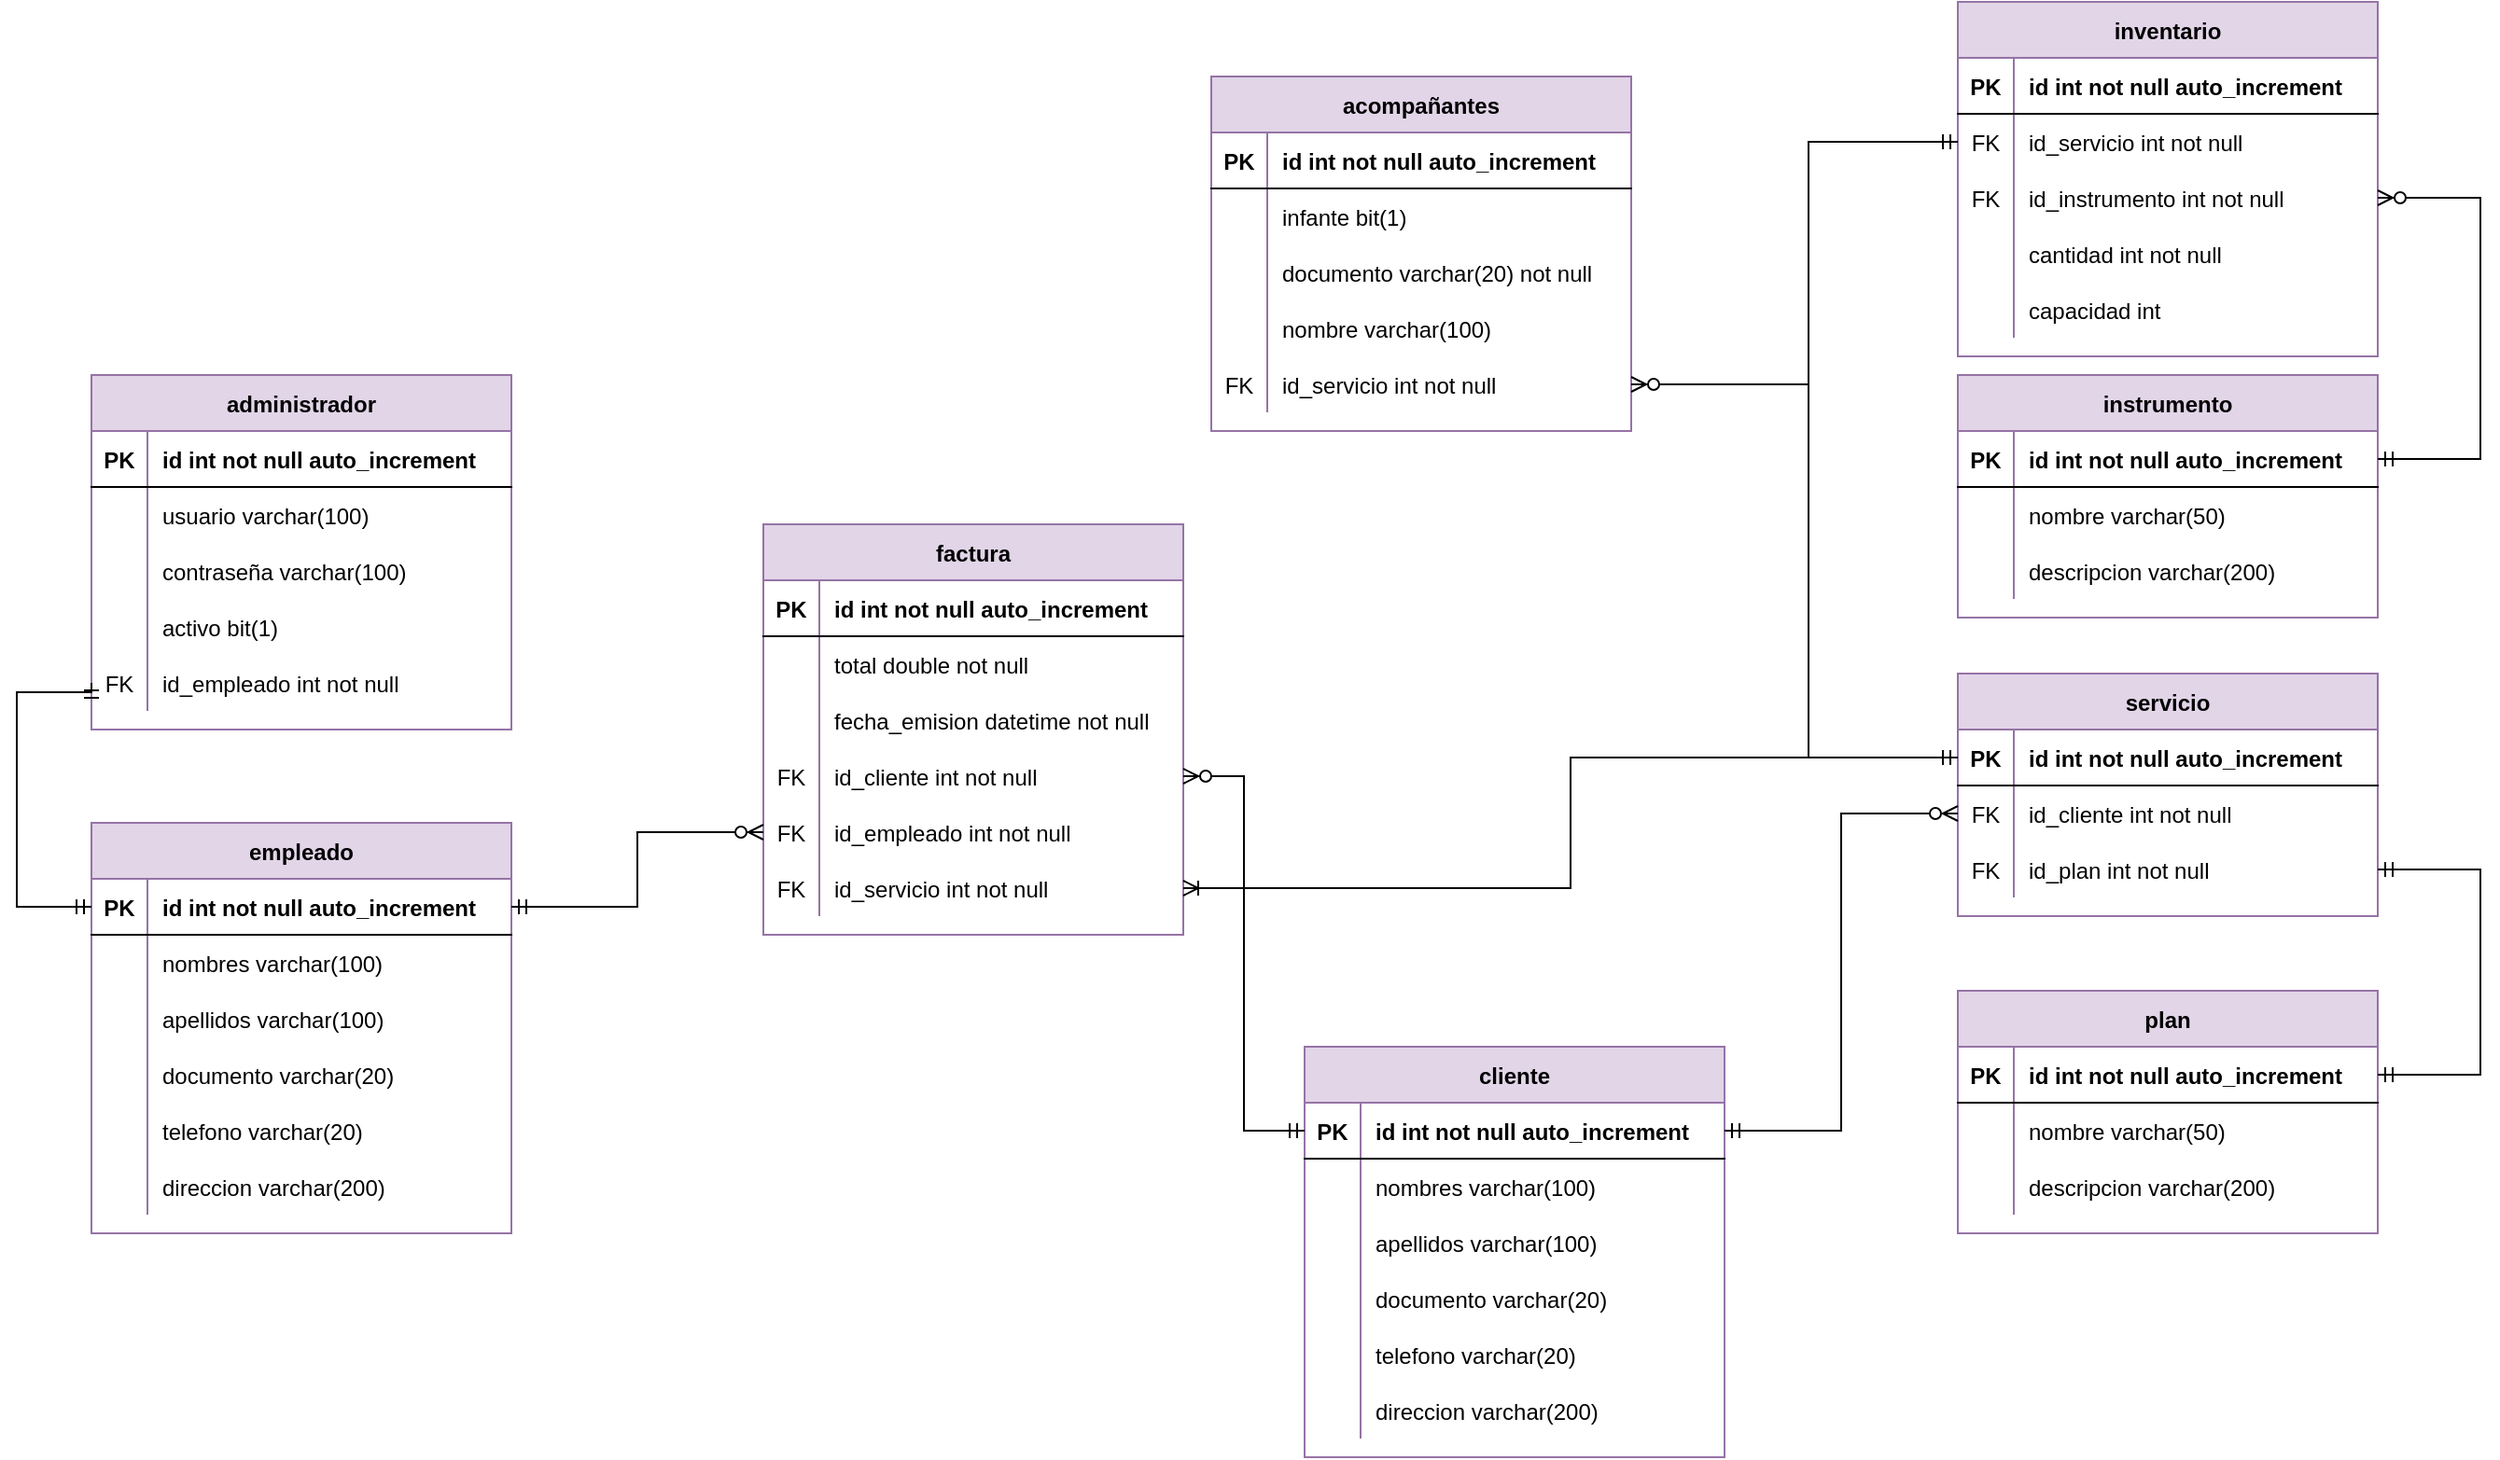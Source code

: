 <mxfile version="20.4.0" type="device"><diagram id="C5RBs43oDa-KdzZeNtuy" name="model_main"><mxGraphModel dx="1643" dy="1606" grid="1" gridSize="10" guides="1" tooltips="1" connect="1" arrows="1" fold="1" page="1" pageScale="1" pageWidth="827" pageHeight="1169" math="0" shadow="0"><root><mxCell id="WIyWlLk6GJQsqaUBKTNV-0"/><mxCell id="WIyWlLk6GJQsqaUBKTNV-1" parent="WIyWlLk6GJQsqaUBKTNV-0"/><mxCell id="DAxV5cpkcjBoeL8q5FFW-56" value="cliente" style="shape=table;startSize=30;container=1;collapsible=1;childLayout=tableLayout;fixedRows=1;rowLines=0;fontStyle=1;align=center;resizeLast=1;rounded=0;fillColor=#e1d5e7;strokeColor=#9673a6;" parent="WIyWlLk6GJQsqaUBKTNV-1" vertex="1"><mxGeometry x="50" y="-414" width="225" height="220" as="geometry"/></mxCell><mxCell id="DAxV5cpkcjBoeL8q5FFW-57" value="" style="shape=tableRow;horizontal=0;startSize=0;swimlaneHead=0;swimlaneBody=0;fillColor=none;collapsible=0;dropTarget=0;points=[[0,0.5],[1,0.5]];portConstraint=eastwest;top=0;left=0;right=0;bottom=1;rounded=0;" parent="DAxV5cpkcjBoeL8q5FFW-56" vertex="1"><mxGeometry y="30" width="225" height="30" as="geometry"/></mxCell><mxCell id="DAxV5cpkcjBoeL8q5FFW-58" value="PK" style="shape=partialRectangle;connectable=0;fillColor=none;top=0;left=0;bottom=0;right=0;fontStyle=1;overflow=hidden;rounded=0;" parent="DAxV5cpkcjBoeL8q5FFW-57" vertex="1"><mxGeometry width="30" height="30" as="geometry"><mxRectangle width="30" height="30" as="alternateBounds"/></mxGeometry></mxCell><mxCell id="DAxV5cpkcjBoeL8q5FFW-59" value="id int not null auto_increment" style="shape=partialRectangle;connectable=0;fillColor=none;top=0;left=0;bottom=0;right=0;align=left;spacingLeft=6;fontStyle=1;overflow=hidden;rounded=0;" parent="DAxV5cpkcjBoeL8q5FFW-57" vertex="1"><mxGeometry x="30" width="195" height="30" as="geometry"><mxRectangle width="195" height="30" as="alternateBounds"/></mxGeometry></mxCell><mxCell id="DAxV5cpkcjBoeL8q5FFW-60" value="" style="shape=tableRow;horizontal=0;startSize=0;swimlaneHead=0;swimlaneBody=0;fillColor=none;collapsible=0;dropTarget=0;points=[[0,0.5],[1,0.5]];portConstraint=eastwest;top=0;left=0;right=0;bottom=0;rounded=0;" parent="DAxV5cpkcjBoeL8q5FFW-56" vertex="1"><mxGeometry y="60" width="225" height="30" as="geometry"/></mxCell><mxCell id="DAxV5cpkcjBoeL8q5FFW-61" value="" style="shape=partialRectangle;connectable=0;fillColor=none;top=0;left=0;bottom=0;right=0;editable=1;overflow=hidden;rounded=0;" parent="DAxV5cpkcjBoeL8q5FFW-60" vertex="1"><mxGeometry width="30" height="30" as="geometry"><mxRectangle width="30" height="30" as="alternateBounds"/></mxGeometry></mxCell><mxCell id="DAxV5cpkcjBoeL8q5FFW-62" value="nombres varchar(100)" style="shape=partialRectangle;connectable=0;fillColor=none;top=0;left=0;bottom=0;right=0;align=left;spacingLeft=6;overflow=hidden;rounded=0;" parent="DAxV5cpkcjBoeL8q5FFW-60" vertex="1"><mxGeometry x="30" width="195" height="30" as="geometry"><mxRectangle width="195" height="30" as="alternateBounds"/></mxGeometry></mxCell><mxCell id="DAxV5cpkcjBoeL8q5FFW-63" value="" style="shape=tableRow;horizontal=0;startSize=0;swimlaneHead=0;swimlaneBody=0;fillColor=none;collapsible=0;dropTarget=0;points=[[0,0.5],[1,0.5]];portConstraint=eastwest;top=0;left=0;right=0;bottom=0;rounded=0;" parent="DAxV5cpkcjBoeL8q5FFW-56" vertex="1"><mxGeometry y="90" width="225" height="30" as="geometry"/></mxCell><mxCell id="DAxV5cpkcjBoeL8q5FFW-64" value="" style="shape=partialRectangle;connectable=0;fillColor=none;top=0;left=0;bottom=0;right=0;editable=1;overflow=hidden;rounded=0;" parent="DAxV5cpkcjBoeL8q5FFW-63" vertex="1"><mxGeometry width="30" height="30" as="geometry"><mxRectangle width="30" height="30" as="alternateBounds"/></mxGeometry></mxCell><mxCell id="DAxV5cpkcjBoeL8q5FFW-65" value="apellidos varchar(100)" style="shape=partialRectangle;connectable=0;fillColor=none;top=0;left=0;bottom=0;right=0;align=left;spacingLeft=6;overflow=hidden;rounded=0;" parent="DAxV5cpkcjBoeL8q5FFW-63" vertex="1"><mxGeometry x="30" width="195" height="30" as="geometry"><mxRectangle width="195" height="30" as="alternateBounds"/></mxGeometry></mxCell><mxCell id="DAxV5cpkcjBoeL8q5FFW-66" value="" style="shape=tableRow;horizontal=0;startSize=0;swimlaneHead=0;swimlaneBody=0;fillColor=none;collapsible=0;dropTarget=0;points=[[0,0.5],[1,0.5]];portConstraint=eastwest;top=0;left=0;right=0;bottom=0;rounded=0;" parent="DAxV5cpkcjBoeL8q5FFW-56" vertex="1"><mxGeometry y="120" width="225" height="30" as="geometry"/></mxCell><mxCell id="DAxV5cpkcjBoeL8q5FFW-67" value="" style="shape=partialRectangle;connectable=0;fillColor=none;top=0;left=0;bottom=0;right=0;editable=1;overflow=hidden;rounded=0;" parent="DAxV5cpkcjBoeL8q5FFW-66" vertex="1"><mxGeometry width="30" height="30" as="geometry"><mxRectangle width="30" height="30" as="alternateBounds"/></mxGeometry></mxCell><mxCell id="DAxV5cpkcjBoeL8q5FFW-68" value="documento varchar(20)" style="shape=partialRectangle;connectable=0;fillColor=none;top=0;left=0;bottom=0;right=0;align=left;spacingLeft=6;overflow=hidden;rounded=0;" parent="DAxV5cpkcjBoeL8q5FFW-66" vertex="1"><mxGeometry x="30" width="195" height="30" as="geometry"><mxRectangle width="195" height="30" as="alternateBounds"/></mxGeometry></mxCell><mxCell id="qd9cKctvZm4FTCBwbU6q-0" value="" style="shape=tableRow;horizontal=0;startSize=0;swimlaneHead=0;swimlaneBody=0;fillColor=none;collapsible=0;dropTarget=0;points=[[0,0.5],[1,0.5]];portConstraint=eastwest;top=0;left=0;right=0;bottom=0;rounded=0;" vertex="1" parent="DAxV5cpkcjBoeL8q5FFW-56"><mxGeometry y="150" width="225" height="30" as="geometry"/></mxCell><mxCell id="qd9cKctvZm4FTCBwbU6q-1" value="" style="shape=partialRectangle;connectable=0;fillColor=none;top=0;left=0;bottom=0;right=0;editable=1;overflow=hidden;rounded=0;" vertex="1" parent="qd9cKctvZm4FTCBwbU6q-0"><mxGeometry width="30" height="30" as="geometry"><mxRectangle width="30" height="30" as="alternateBounds"/></mxGeometry></mxCell><mxCell id="qd9cKctvZm4FTCBwbU6q-2" value="telefono varchar(20)" style="shape=partialRectangle;connectable=0;fillColor=none;top=0;left=0;bottom=0;right=0;align=left;spacingLeft=6;overflow=hidden;rounded=0;" vertex="1" parent="qd9cKctvZm4FTCBwbU6q-0"><mxGeometry x="30" width="195" height="30" as="geometry"><mxRectangle width="195" height="30" as="alternateBounds"/></mxGeometry></mxCell><mxCell id="qd9cKctvZm4FTCBwbU6q-3" value="" style="shape=tableRow;horizontal=0;startSize=0;swimlaneHead=0;swimlaneBody=0;fillColor=none;collapsible=0;dropTarget=0;points=[[0,0.5],[1,0.5]];portConstraint=eastwest;top=0;left=0;right=0;bottom=0;rounded=0;" vertex="1" parent="DAxV5cpkcjBoeL8q5FFW-56"><mxGeometry y="180" width="225" height="30" as="geometry"/></mxCell><mxCell id="qd9cKctvZm4FTCBwbU6q-4" value="" style="shape=partialRectangle;connectable=0;fillColor=none;top=0;left=0;bottom=0;right=0;editable=1;overflow=hidden;rounded=0;" vertex="1" parent="qd9cKctvZm4FTCBwbU6q-3"><mxGeometry width="30" height="30" as="geometry"><mxRectangle width="30" height="30" as="alternateBounds"/></mxGeometry></mxCell><mxCell id="qd9cKctvZm4FTCBwbU6q-5" value="direccion varchar(200)" style="shape=partialRectangle;connectable=0;fillColor=none;top=0;left=0;bottom=0;right=0;align=left;spacingLeft=6;overflow=hidden;rounded=0;" vertex="1" parent="qd9cKctvZm4FTCBwbU6q-3"><mxGeometry x="30" width="195" height="30" as="geometry"><mxRectangle width="195" height="30" as="alternateBounds"/></mxGeometry></mxCell><mxCell id="qd9cKctvZm4FTCBwbU6q-6" value="empleado" style="shape=table;startSize=30;container=1;collapsible=1;childLayout=tableLayout;fixedRows=1;rowLines=0;fontStyle=1;align=center;resizeLast=1;rounded=0;fillColor=#e1d5e7;strokeColor=#9673a6;" vertex="1" parent="WIyWlLk6GJQsqaUBKTNV-1"><mxGeometry x="-600" y="-534" width="225" height="220" as="geometry"/></mxCell><mxCell id="qd9cKctvZm4FTCBwbU6q-7" value="" style="shape=tableRow;horizontal=0;startSize=0;swimlaneHead=0;swimlaneBody=0;fillColor=none;collapsible=0;dropTarget=0;points=[[0,0.5],[1,0.5]];portConstraint=eastwest;top=0;left=0;right=0;bottom=1;rounded=0;" vertex="1" parent="qd9cKctvZm4FTCBwbU6q-6"><mxGeometry y="30" width="225" height="30" as="geometry"/></mxCell><mxCell id="qd9cKctvZm4FTCBwbU6q-8" value="PK" style="shape=partialRectangle;connectable=0;fillColor=none;top=0;left=0;bottom=0;right=0;fontStyle=1;overflow=hidden;rounded=0;" vertex="1" parent="qd9cKctvZm4FTCBwbU6q-7"><mxGeometry width="30" height="30" as="geometry"><mxRectangle width="30" height="30" as="alternateBounds"/></mxGeometry></mxCell><mxCell id="qd9cKctvZm4FTCBwbU6q-9" value="id int not null auto_increment" style="shape=partialRectangle;connectable=0;fillColor=none;top=0;left=0;bottom=0;right=0;align=left;spacingLeft=6;fontStyle=1;overflow=hidden;rounded=0;" vertex="1" parent="qd9cKctvZm4FTCBwbU6q-7"><mxGeometry x="30" width="195" height="30" as="geometry"><mxRectangle width="195" height="30" as="alternateBounds"/></mxGeometry></mxCell><mxCell id="qd9cKctvZm4FTCBwbU6q-10" value="" style="shape=tableRow;horizontal=0;startSize=0;swimlaneHead=0;swimlaneBody=0;fillColor=none;collapsible=0;dropTarget=0;points=[[0,0.5],[1,0.5]];portConstraint=eastwest;top=0;left=0;right=0;bottom=0;rounded=0;" vertex="1" parent="qd9cKctvZm4FTCBwbU6q-6"><mxGeometry y="60" width="225" height="30" as="geometry"/></mxCell><mxCell id="qd9cKctvZm4FTCBwbU6q-11" value="" style="shape=partialRectangle;connectable=0;fillColor=none;top=0;left=0;bottom=0;right=0;editable=1;overflow=hidden;rounded=0;" vertex="1" parent="qd9cKctvZm4FTCBwbU6q-10"><mxGeometry width="30" height="30" as="geometry"><mxRectangle width="30" height="30" as="alternateBounds"/></mxGeometry></mxCell><mxCell id="qd9cKctvZm4FTCBwbU6q-12" value="nombres varchar(100)" style="shape=partialRectangle;connectable=0;fillColor=none;top=0;left=0;bottom=0;right=0;align=left;spacingLeft=6;overflow=hidden;rounded=0;" vertex="1" parent="qd9cKctvZm4FTCBwbU6q-10"><mxGeometry x="30" width="195" height="30" as="geometry"><mxRectangle width="195" height="30" as="alternateBounds"/></mxGeometry></mxCell><mxCell id="qd9cKctvZm4FTCBwbU6q-13" value="" style="shape=tableRow;horizontal=0;startSize=0;swimlaneHead=0;swimlaneBody=0;fillColor=none;collapsible=0;dropTarget=0;points=[[0,0.5],[1,0.5]];portConstraint=eastwest;top=0;left=0;right=0;bottom=0;rounded=0;" vertex="1" parent="qd9cKctvZm4FTCBwbU6q-6"><mxGeometry y="90" width="225" height="30" as="geometry"/></mxCell><mxCell id="qd9cKctvZm4FTCBwbU6q-14" value="" style="shape=partialRectangle;connectable=0;fillColor=none;top=0;left=0;bottom=0;right=0;editable=1;overflow=hidden;rounded=0;" vertex="1" parent="qd9cKctvZm4FTCBwbU6q-13"><mxGeometry width="30" height="30" as="geometry"><mxRectangle width="30" height="30" as="alternateBounds"/></mxGeometry></mxCell><mxCell id="qd9cKctvZm4FTCBwbU6q-15" value="apellidos varchar(100)" style="shape=partialRectangle;connectable=0;fillColor=none;top=0;left=0;bottom=0;right=0;align=left;spacingLeft=6;overflow=hidden;rounded=0;" vertex="1" parent="qd9cKctvZm4FTCBwbU6q-13"><mxGeometry x="30" width="195" height="30" as="geometry"><mxRectangle width="195" height="30" as="alternateBounds"/></mxGeometry></mxCell><mxCell id="qd9cKctvZm4FTCBwbU6q-16" value="" style="shape=tableRow;horizontal=0;startSize=0;swimlaneHead=0;swimlaneBody=0;fillColor=none;collapsible=0;dropTarget=0;points=[[0,0.5],[1,0.5]];portConstraint=eastwest;top=0;left=0;right=0;bottom=0;rounded=0;" vertex="1" parent="qd9cKctvZm4FTCBwbU6q-6"><mxGeometry y="120" width="225" height="30" as="geometry"/></mxCell><mxCell id="qd9cKctvZm4FTCBwbU6q-17" value="" style="shape=partialRectangle;connectable=0;fillColor=none;top=0;left=0;bottom=0;right=0;editable=1;overflow=hidden;rounded=0;" vertex="1" parent="qd9cKctvZm4FTCBwbU6q-16"><mxGeometry width="30" height="30" as="geometry"><mxRectangle width="30" height="30" as="alternateBounds"/></mxGeometry></mxCell><mxCell id="qd9cKctvZm4FTCBwbU6q-18" value="documento varchar(20)" style="shape=partialRectangle;connectable=0;fillColor=none;top=0;left=0;bottom=0;right=0;align=left;spacingLeft=6;overflow=hidden;rounded=0;" vertex="1" parent="qd9cKctvZm4FTCBwbU6q-16"><mxGeometry x="30" width="195" height="30" as="geometry"><mxRectangle width="195" height="30" as="alternateBounds"/></mxGeometry></mxCell><mxCell id="qd9cKctvZm4FTCBwbU6q-19" value="" style="shape=tableRow;horizontal=0;startSize=0;swimlaneHead=0;swimlaneBody=0;fillColor=none;collapsible=0;dropTarget=0;points=[[0,0.5],[1,0.5]];portConstraint=eastwest;top=0;left=0;right=0;bottom=0;rounded=0;" vertex="1" parent="qd9cKctvZm4FTCBwbU6q-6"><mxGeometry y="150" width="225" height="30" as="geometry"/></mxCell><mxCell id="qd9cKctvZm4FTCBwbU6q-20" value="" style="shape=partialRectangle;connectable=0;fillColor=none;top=0;left=0;bottom=0;right=0;editable=1;overflow=hidden;rounded=0;" vertex="1" parent="qd9cKctvZm4FTCBwbU6q-19"><mxGeometry width="30" height="30" as="geometry"><mxRectangle width="30" height="30" as="alternateBounds"/></mxGeometry></mxCell><mxCell id="qd9cKctvZm4FTCBwbU6q-21" value="telefono varchar(20)" style="shape=partialRectangle;connectable=0;fillColor=none;top=0;left=0;bottom=0;right=0;align=left;spacingLeft=6;overflow=hidden;rounded=0;" vertex="1" parent="qd9cKctvZm4FTCBwbU6q-19"><mxGeometry x="30" width="195" height="30" as="geometry"><mxRectangle width="195" height="30" as="alternateBounds"/></mxGeometry></mxCell><mxCell id="qd9cKctvZm4FTCBwbU6q-22" value="" style="shape=tableRow;horizontal=0;startSize=0;swimlaneHead=0;swimlaneBody=0;fillColor=none;collapsible=0;dropTarget=0;points=[[0,0.5],[1,0.5]];portConstraint=eastwest;top=0;left=0;right=0;bottom=0;rounded=0;" vertex="1" parent="qd9cKctvZm4FTCBwbU6q-6"><mxGeometry y="180" width="225" height="30" as="geometry"/></mxCell><mxCell id="qd9cKctvZm4FTCBwbU6q-23" value="" style="shape=partialRectangle;connectable=0;fillColor=none;top=0;left=0;bottom=0;right=0;editable=1;overflow=hidden;rounded=0;" vertex="1" parent="qd9cKctvZm4FTCBwbU6q-22"><mxGeometry width="30" height="30" as="geometry"><mxRectangle width="30" height="30" as="alternateBounds"/></mxGeometry></mxCell><mxCell id="qd9cKctvZm4FTCBwbU6q-24" value="direccion varchar(200)" style="shape=partialRectangle;connectable=0;fillColor=none;top=0;left=0;bottom=0;right=0;align=left;spacingLeft=6;overflow=hidden;rounded=0;" vertex="1" parent="qd9cKctvZm4FTCBwbU6q-22"><mxGeometry x="30" width="195" height="30" as="geometry"><mxRectangle width="195" height="30" as="alternateBounds"/></mxGeometry></mxCell><mxCell id="qd9cKctvZm4FTCBwbU6q-25" value="administrador" style="shape=table;startSize=30;container=1;collapsible=1;childLayout=tableLayout;fixedRows=1;rowLines=0;fontStyle=1;align=center;resizeLast=1;rounded=0;fillColor=#e1d5e7;strokeColor=#9673a6;" vertex="1" parent="WIyWlLk6GJQsqaUBKTNV-1"><mxGeometry x="-600" y="-774" width="225" height="190" as="geometry"/></mxCell><mxCell id="qd9cKctvZm4FTCBwbU6q-26" value="" style="shape=tableRow;horizontal=0;startSize=0;swimlaneHead=0;swimlaneBody=0;fillColor=none;collapsible=0;dropTarget=0;points=[[0,0.5],[1,0.5]];portConstraint=eastwest;top=0;left=0;right=0;bottom=1;rounded=0;" vertex="1" parent="qd9cKctvZm4FTCBwbU6q-25"><mxGeometry y="30" width="225" height="30" as="geometry"/></mxCell><mxCell id="qd9cKctvZm4FTCBwbU6q-27" value="PK" style="shape=partialRectangle;connectable=0;fillColor=none;top=0;left=0;bottom=0;right=0;fontStyle=1;overflow=hidden;rounded=0;" vertex="1" parent="qd9cKctvZm4FTCBwbU6q-26"><mxGeometry width="30" height="30" as="geometry"><mxRectangle width="30" height="30" as="alternateBounds"/></mxGeometry></mxCell><mxCell id="qd9cKctvZm4FTCBwbU6q-28" value="id int not null auto_increment" style="shape=partialRectangle;connectable=0;fillColor=none;top=0;left=0;bottom=0;right=0;align=left;spacingLeft=6;fontStyle=1;overflow=hidden;rounded=0;" vertex="1" parent="qd9cKctvZm4FTCBwbU6q-26"><mxGeometry x="30" width="195" height="30" as="geometry"><mxRectangle width="195" height="30" as="alternateBounds"/></mxGeometry></mxCell><mxCell id="qd9cKctvZm4FTCBwbU6q-29" value="" style="shape=tableRow;horizontal=0;startSize=0;swimlaneHead=0;swimlaneBody=0;fillColor=none;collapsible=0;dropTarget=0;points=[[0,0.5],[1,0.5]];portConstraint=eastwest;top=0;left=0;right=0;bottom=0;rounded=0;" vertex="1" parent="qd9cKctvZm4FTCBwbU6q-25"><mxGeometry y="60" width="225" height="30" as="geometry"/></mxCell><mxCell id="qd9cKctvZm4FTCBwbU6q-30" value="" style="shape=partialRectangle;connectable=0;fillColor=none;top=0;left=0;bottom=0;right=0;editable=1;overflow=hidden;rounded=0;" vertex="1" parent="qd9cKctvZm4FTCBwbU6q-29"><mxGeometry width="30" height="30" as="geometry"><mxRectangle width="30" height="30" as="alternateBounds"/></mxGeometry></mxCell><mxCell id="qd9cKctvZm4FTCBwbU6q-31" value="usuario varchar(100)" style="shape=partialRectangle;connectable=0;fillColor=none;top=0;left=0;bottom=0;right=0;align=left;spacingLeft=6;overflow=hidden;rounded=0;" vertex="1" parent="qd9cKctvZm4FTCBwbU6q-29"><mxGeometry x="30" width="195" height="30" as="geometry"><mxRectangle width="195" height="30" as="alternateBounds"/></mxGeometry></mxCell><mxCell id="qd9cKctvZm4FTCBwbU6q-32" value="" style="shape=tableRow;horizontal=0;startSize=0;swimlaneHead=0;swimlaneBody=0;fillColor=none;collapsible=0;dropTarget=0;points=[[0,0.5],[1,0.5]];portConstraint=eastwest;top=0;left=0;right=0;bottom=0;rounded=0;" vertex="1" parent="qd9cKctvZm4FTCBwbU6q-25"><mxGeometry y="90" width="225" height="30" as="geometry"/></mxCell><mxCell id="qd9cKctvZm4FTCBwbU6q-33" value="" style="shape=partialRectangle;connectable=0;fillColor=none;top=0;left=0;bottom=0;right=0;editable=1;overflow=hidden;rounded=0;" vertex="1" parent="qd9cKctvZm4FTCBwbU6q-32"><mxGeometry width="30" height="30" as="geometry"><mxRectangle width="30" height="30" as="alternateBounds"/></mxGeometry></mxCell><mxCell id="qd9cKctvZm4FTCBwbU6q-34" value="contraseña varchar(100)" style="shape=partialRectangle;connectable=0;fillColor=none;top=0;left=0;bottom=0;right=0;align=left;spacingLeft=6;overflow=hidden;rounded=0;" vertex="1" parent="qd9cKctvZm4FTCBwbU6q-32"><mxGeometry x="30" width="195" height="30" as="geometry"><mxRectangle width="195" height="30" as="alternateBounds"/></mxGeometry></mxCell><mxCell id="qd9cKctvZm4FTCBwbU6q-35" value="" style="shape=tableRow;horizontal=0;startSize=0;swimlaneHead=0;swimlaneBody=0;fillColor=none;collapsible=0;dropTarget=0;points=[[0,0.5],[1,0.5]];portConstraint=eastwest;top=0;left=0;right=0;bottom=0;rounded=0;" vertex="1" parent="qd9cKctvZm4FTCBwbU6q-25"><mxGeometry y="120" width="225" height="30" as="geometry"/></mxCell><mxCell id="qd9cKctvZm4FTCBwbU6q-36" value="" style="shape=partialRectangle;connectable=0;fillColor=none;top=0;left=0;bottom=0;right=0;editable=1;overflow=hidden;rounded=0;" vertex="1" parent="qd9cKctvZm4FTCBwbU6q-35"><mxGeometry width="30" height="30" as="geometry"><mxRectangle width="30" height="30" as="alternateBounds"/></mxGeometry></mxCell><mxCell id="qd9cKctvZm4FTCBwbU6q-37" value="activo bit(1)" style="shape=partialRectangle;connectable=0;fillColor=none;top=0;left=0;bottom=0;right=0;align=left;spacingLeft=6;overflow=hidden;rounded=0;" vertex="1" parent="qd9cKctvZm4FTCBwbU6q-35"><mxGeometry x="30" width="195" height="30" as="geometry"><mxRectangle width="195" height="30" as="alternateBounds"/></mxGeometry></mxCell><mxCell id="qd9cKctvZm4FTCBwbU6q-38" value="" style="shape=tableRow;horizontal=0;startSize=0;swimlaneHead=0;swimlaneBody=0;fillColor=none;collapsible=0;dropTarget=0;points=[[0,0.5],[1,0.5]];portConstraint=eastwest;top=0;left=0;right=0;bottom=0;rounded=0;" vertex="1" parent="qd9cKctvZm4FTCBwbU6q-25"><mxGeometry y="150" width="225" height="30" as="geometry"/></mxCell><mxCell id="qd9cKctvZm4FTCBwbU6q-39" value="FK" style="shape=partialRectangle;connectable=0;fillColor=none;top=0;left=0;bottom=0;right=0;editable=1;overflow=hidden;rounded=0;" vertex="1" parent="qd9cKctvZm4FTCBwbU6q-38"><mxGeometry width="30" height="30" as="geometry"><mxRectangle width="30" height="30" as="alternateBounds"/></mxGeometry></mxCell><mxCell id="qd9cKctvZm4FTCBwbU6q-40" value="id_empleado int not null" style="shape=partialRectangle;connectable=0;fillColor=none;top=0;left=0;bottom=0;right=0;align=left;spacingLeft=6;overflow=hidden;rounded=0;" vertex="1" parent="qd9cKctvZm4FTCBwbU6q-38"><mxGeometry x="30" width="195" height="30" as="geometry"><mxRectangle width="195" height="30" as="alternateBounds"/></mxGeometry></mxCell><mxCell id="qd9cKctvZm4FTCBwbU6q-46" value="" style="edgeStyle=orthogonalEdgeStyle;fontSize=12;html=1;endArrow=ERmandOne;startArrow=ERmandOne;rounded=0;entryX=0;entryY=0.5;entryDx=0;entryDy=0;exitX=0;exitY=0.5;exitDx=0;exitDy=0;" edge="1" parent="WIyWlLk6GJQsqaUBKTNV-1" source="qd9cKctvZm4FTCBwbU6q-7" target="qd9cKctvZm4FTCBwbU6q-38"><mxGeometry width="100" height="100" relative="1" as="geometry"><mxPoint x="-440" y="-494" as="sourcePoint"/><mxPoint x="-340" y="-594" as="targetPoint"/><Array as="points"><mxPoint x="-640" y="-489"/><mxPoint x="-640" y="-604"/></Array></mxGeometry></mxCell><mxCell id="qd9cKctvZm4FTCBwbU6q-47" value="servicio" style="shape=table;startSize=30;container=1;collapsible=1;childLayout=tableLayout;fixedRows=1;rowLines=0;fontStyle=1;align=center;resizeLast=1;rounded=0;fillColor=#e1d5e7;strokeColor=#9673a6;" vertex="1" parent="WIyWlLk6GJQsqaUBKTNV-1"><mxGeometry x="400" y="-614" width="225" height="130" as="geometry"/></mxCell><mxCell id="qd9cKctvZm4FTCBwbU6q-48" value="" style="shape=tableRow;horizontal=0;startSize=0;swimlaneHead=0;swimlaneBody=0;fillColor=none;collapsible=0;dropTarget=0;points=[[0,0.5],[1,0.5]];portConstraint=eastwest;top=0;left=0;right=0;bottom=1;rounded=0;" vertex="1" parent="qd9cKctvZm4FTCBwbU6q-47"><mxGeometry y="30" width="225" height="30" as="geometry"/></mxCell><mxCell id="qd9cKctvZm4FTCBwbU6q-49" value="PK" style="shape=partialRectangle;connectable=0;fillColor=none;top=0;left=0;bottom=0;right=0;fontStyle=1;overflow=hidden;rounded=0;" vertex="1" parent="qd9cKctvZm4FTCBwbU6q-48"><mxGeometry width="30" height="30" as="geometry"><mxRectangle width="30" height="30" as="alternateBounds"/></mxGeometry></mxCell><mxCell id="qd9cKctvZm4FTCBwbU6q-50" value="id int not null auto_increment" style="shape=partialRectangle;connectable=0;fillColor=none;top=0;left=0;bottom=0;right=0;align=left;spacingLeft=6;fontStyle=1;overflow=hidden;rounded=0;" vertex="1" parent="qd9cKctvZm4FTCBwbU6q-48"><mxGeometry x="30" width="195" height="30" as="geometry"><mxRectangle width="195" height="30" as="alternateBounds"/></mxGeometry></mxCell><mxCell id="qd9cKctvZm4FTCBwbU6q-51" value="" style="shape=tableRow;horizontal=0;startSize=0;swimlaneHead=0;swimlaneBody=0;fillColor=none;collapsible=0;dropTarget=0;points=[[0,0.5],[1,0.5]];portConstraint=eastwest;top=0;left=0;right=0;bottom=0;rounded=0;" vertex="1" parent="qd9cKctvZm4FTCBwbU6q-47"><mxGeometry y="60" width="225" height="30" as="geometry"/></mxCell><mxCell id="qd9cKctvZm4FTCBwbU6q-52" value="FK" style="shape=partialRectangle;connectable=0;fillColor=none;top=0;left=0;bottom=0;right=0;editable=1;overflow=hidden;rounded=0;" vertex="1" parent="qd9cKctvZm4FTCBwbU6q-51"><mxGeometry width="30" height="30" as="geometry"><mxRectangle width="30" height="30" as="alternateBounds"/></mxGeometry></mxCell><mxCell id="qd9cKctvZm4FTCBwbU6q-53" value="id_cliente int not null" style="shape=partialRectangle;connectable=0;fillColor=none;top=0;left=0;bottom=0;right=0;align=left;spacingLeft=6;overflow=hidden;rounded=0;" vertex="1" parent="qd9cKctvZm4FTCBwbU6q-51"><mxGeometry x="30" width="195" height="30" as="geometry"><mxRectangle width="195" height="30" as="alternateBounds"/></mxGeometry></mxCell><mxCell id="qd9cKctvZm4FTCBwbU6q-54" value="" style="shape=tableRow;horizontal=0;startSize=0;swimlaneHead=0;swimlaneBody=0;fillColor=none;collapsible=0;dropTarget=0;points=[[0,0.5],[1,0.5]];portConstraint=eastwest;top=0;left=0;right=0;bottom=0;rounded=0;" vertex="1" parent="qd9cKctvZm4FTCBwbU6q-47"><mxGeometry y="90" width="225" height="30" as="geometry"/></mxCell><mxCell id="qd9cKctvZm4FTCBwbU6q-55" value="FK" style="shape=partialRectangle;connectable=0;fillColor=none;top=0;left=0;bottom=0;right=0;editable=1;overflow=hidden;rounded=0;" vertex="1" parent="qd9cKctvZm4FTCBwbU6q-54"><mxGeometry width="30" height="30" as="geometry"><mxRectangle width="30" height="30" as="alternateBounds"/></mxGeometry></mxCell><mxCell id="qd9cKctvZm4FTCBwbU6q-56" value="id_plan int not null" style="shape=partialRectangle;connectable=0;fillColor=none;top=0;left=0;bottom=0;right=0;align=left;spacingLeft=6;overflow=hidden;rounded=0;" vertex="1" parent="qd9cKctvZm4FTCBwbU6q-54"><mxGeometry x="30" width="195" height="30" as="geometry"><mxRectangle width="195" height="30" as="alternateBounds"/></mxGeometry></mxCell><mxCell id="qd9cKctvZm4FTCBwbU6q-66" value="" style="edgeStyle=orthogonalEdgeStyle;fontSize=12;html=1;endArrow=ERzeroToMany;startArrow=ERmandOne;rounded=0;entryX=0;entryY=0.5;entryDx=0;entryDy=0;exitX=1;exitY=0.5;exitDx=0;exitDy=0;" edge="1" parent="WIyWlLk6GJQsqaUBKTNV-1" source="DAxV5cpkcjBoeL8q5FFW-57" target="qd9cKctvZm4FTCBwbU6q-51"><mxGeometry width="100" height="100" relative="1" as="geometry"><mxPoint x="120" y="-434" as="sourcePoint"/><mxPoint x="180" y="-314" as="targetPoint"/></mxGeometry></mxCell><mxCell id="qd9cKctvZm4FTCBwbU6q-67" value="plan" style="shape=table;startSize=30;container=1;collapsible=1;childLayout=tableLayout;fixedRows=1;rowLines=0;fontStyle=1;align=center;resizeLast=1;rounded=0;fillColor=#e1d5e7;strokeColor=#9673a6;" vertex="1" parent="WIyWlLk6GJQsqaUBKTNV-1"><mxGeometry x="400" y="-444" width="225" height="130" as="geometry"/></mxCell><mxCell id="qd9cKctvZm4FTCBwbU6q-68" value="" style="shape=tableRow;horizontal=0;startSize=0;swimlaneHead=0;swimlaneBody=0;fillColor=none;collapsible=0;dropTarget=0;points=[[0,0.5],[1,0.5]];portConstraint=eastwest;top=0;left=0;right=0;bottom=1;rounded=0;" vertex="1" parent="qd9cKctvZm4FTCBwbU6q-67"><mxGeometry y="30" width="225" height="30" as="geometry"/></mxCell><mxCell id="qd9cKctvZm4FTCBwbU6q-69" value="PK" style="shape=partialRectangle;connectable=0;fillColor=none;top=0;left=0;bottom=0;right=0;fontStyle=1;overflow=hidden;rounded=0;" vertex="1" parent="qd9cKctvZm4FTCBwbU6q-68"><mxGeometry width="30" height="30" as="geometry"><mxRectangle width="30" height="30" as="alternateBounds"/></mxGeometry></mxCell><mxCell id="qd9cKctvZm4FTCBwbU6q-70" value="id int not null auto_increment" style="shape=partialRectangle;connectable=0;fillColor=none;top=0;left=0;bottom=0;right=0;align=left;spacingLeft=6;fontStyle=1;overflow=hidden;rounded=0;" vertex="1" parent="qd9cKctvZm4FTCBwbU6q-68"><mxGeometry x="30" width="195" height="30" as="geometry"><mxRectangle width="195" height="30" as="alternateBounds"/></mxGeometry></mxCell><mxCell id="qd9cKctvZm4FTCBwbU6q-71" value="" style="shape=tableRow;horizontal=0;startSize=0;swimlaneHead=0;swimlaneBody=0;fillColor=none;collapsible=0;dropTarget=0;points=[[0,0.5],[1,0.5]];portConstraint=eastwest;top=0;left=0;right=0;bottom=0;rounded=0;" vertex="1" parent="qd9cKctvZm4FTCBwbU6q-67"><mxGeometry y="60" width="225" height="30" as="geometry"/></mxCell><mxCell id="qd9cKctvZm4FTCBwbU6q-72" value="" style="shape=partialRectangle;connectable=0;fillColor=none;top=0;left=0;bottom=0;right=0;editable=1;overflow=hidden;rounded=0;" vertex="1" parent="qd9cKctvZm4FTCBwbU6q-71"><mxGeometry width="30" height="30" as="geometry"><mxRectangle width="30" height="30" as="alternateBounds"/></mxGeometry></mxCell><mxCell id="qd9cKctvZm4FTCBwbU6q-73" value="nombre varchar(50)" style="shape=partialRectangle;connectable=0;fillColor=none;top=0;left=0;bottom=0;right=0;align=left;spacingLeft=6;overflow=hidden;rounded=0;" vertex="1" parent="qd9cKctvZm4FTCBwbU6q-71"><mxGeometry x="30" width="195" height="30" as="geometry"><mxRectangle width="195" height="30" as="alternateBounds"/></mxGeometry></mxCell><mxCell id="qd9cKctvZm4FTCBwbU6q-74" value="" style="shape=tableRow;horizontal=0;startSize=0;swimlaneHead=0;swimlaneBody=0;fillColor=none;collapsible=0;dropTarget=0;points=[[0,0.5],[1,0.5]];portConstraint=eastwest;top=0;left=0;right=0;bottom=0;rounded=0;" vertex="1" parent="qd9cKctvZm4FTCBwbU6q-67"><mxGeometry y="90" width="225" height="30" as="geometry"/></mxCell><mxCell id="qd9cKctvZm4FTCBwbU6q-75" value="" style="shape=partialRectangle;connectable=0;fillColor=none;top=0;left=0;bottom=0;right=0;editable=1;overflow=hidden;rounded=0;" vertex="1" parent="qd9cKctvZm4FTCBwbU6q-74"><mxGeometry width="30" height="30" as="geometry"><mxRectangle width="30" height="30" as="alternateBounds"/></mxGeometry></mxCell><mxCell id="qd9cKctvZm4FTCBwbU6q-76" value="descripcion varchar(200)" style="shape=partialRectangle;connectable=0;fillColor=none;top=0;left=0;bottom=0;right=0;align=left;spacingLeft=6;overflow=hidden;rounded=0;" vertex="1" parent="qd9cKctvZm4FTCBwbU6q-74"><mxGeometry x="30" width="195" height="30" as="geometry"><mxRectangle width="195" height="30" as="alternateBounds"/></mxGeometry></mxCell><mxCell id="qd9cKctvZm4FTCBwbU6q-77" value="" style="fontSize=12;html=1;endArrow=ERmandOne;startArrow=ERmandOne;entryX=1;entryY=0.5;entryDx=0;entryDy=0;exitX=1;exitY=0.5;exitDx=0;exitDy=0;edgeStyle=orthogonalEdgeStyle;rounded=0;" edge="1" parent="WIyWlLk6GJQsqaUBKTNV-1" source="qd9cKctvZm4FTCBwbU6q-68" target="qd9cKctvZm4FTCBwbU6q-54"><mxGeometry width="100" height="100" relative="1" as="geometry"><mxPoint x="340" y="-404" as="sourcePoint"/><mxPoint x="440" y="-504" as="targetPoint"/><Array as="points"><mxPoint x="680" y="-399"/><mxPoint x="680" y="-509"/></Array></mxGeometry></mxCell><mxCell id="qd9cKctvZm4FTCBwbU6q-78" value="acompañantes" style="shape=table;startSize=30;container=1;collapsible=1;childLayout=tableLayout;fixedRows=1;rowLines=0;fontStyle=1;align=center;resizeLast=1;rounded=0;fillColor=#e1d5e7;strokeColor=#9673a6;" vertex="1" parent="WIyWlLk6GJQsqaUBKTNV-1"><mxGeometry y="-934" width="225" height="190" as="geometry"/></mxCell><mxCell id="qd9cKctvZm4FTCBwbU6q-79" value="" style="shape=tableRow;horizontal=0;startSize=0;swimlaneHead=0;swimlaneBody=0;fillColor=none;collapsible=0;dropTarget=0;points=[[0,0.5],[1,0.5]];portConstraint=eastwest;top=0;left=0;right=0;bottom=1;rounded=0;" vertex="1" parent="qd9cKctvZm4FTCBwbU6q-78"><mxGeometry y="30" width="225" height="30" as="geometry"/></mxCell><mxCell id="qd9cKctvZm4FTCBwbU6q-80" value="PK" style="shape=partialRectangle;connectable=0;fillColor=none;top=0;left=0;bottom=0;right=0;fontStyle=1;overflow=hidden;rounded=0;" vertex="1" parent="qd9cKctvZm4FTCBwbU6q-79"><mxGeometry width="30" height="30" as="geometry"><mxRectangle width="30" height="30" as="alternateBounds"/></mxGeometry></mxCell><mxCell id="qd9cKctvZm4FTCBwbU6q-81" value="id int not null auto_increment" style="shape=partialRectangle;connectable=0;fillColor=none;top=0;left=0;bottom=0;right=0;align=left;spacingLeft=6;fontStyle=1;overflow=hidden;rounded=0;" vertex="1" parent="qd9cKctvZm4FTCBwbU6q-79"><mxGeometry x="30" width="195" height="30" as="geometry"><mxRectangle width="195" height="30" as="alternateBounds"/></mxGeometry></mxCell><mxCell id="qd9cKctvZm4FTCBwbU6q-82" value="" style="shape=tableRow;horizontal=0;startSize=0;swimlaneHead=0;swimlaneBody=0;fillColor=none;collapsible=0;dropTarget=0;points=[[0,0.5],[1,0.5]];portConstraint=eastwest;top=0;left=0;right=0;bottom=0;rounded=0;" vertex="1" parent="qd9cKctvZm4FTCBwbU6q-78"><mxGeometry y="60" width="225" height="30" as="geometry"/></mxCell><mxCell id="qd9cKctvZm4FTCBwbU6q-83" value="" style="shape=partialRectangle;connectable=0;fillColor=none;top=0;left=0;bottom=0;right=0;editable=1;overflow=hidden;rounded=0;" vertex="1" parent="qd9cKctvZm4FTCBwbU6q-82"><mxGeometry width="30" height="30" as="geometry"><mxRectangle width="30" height="30" as="alternateBounds"/></mxGeometry></mxCell><mxCell id="qd9cKctvZm4FTCBwbU6q-84" value="infante bit(1)" style="shape=partialRectangle;connectable=0;fillColor=none;top=0;left=0;bottom=0;right=0;align=left;spacingLeft=6;overflow=hidden;rounded=0;" vertex="1" parent="qd9cKctvZm4FTCBwbU6q-82"><mxGeometry x="30" width="195" height="30" as="geometry"><mxRectangle width="195" height="30" as="alternateBounds"/></mxGeometry></mxCell><mxCell id="qd9cKctvZm4FTCBwbU6q-85" value="" style="shape=tableRow;horizontal=0;startSize=0;swimlaneHead=0;swimlaneBody=0;fillColor=none;collapsible=0;dropTarget=0;points=[[0,0.5],[1,0.5]];portConstraint=eastwest;top=0;left=0;right=0;bottom=0;rounded=0;" vertex="1" parent="qd9cKctvZm4FTCBwbU6q-78"><mxGeometry y="90" width="225" height="30" as="geometry"/></mxCell><mxCell id="qd9cKctvZm4FTCBwbU6q-86" value="" style="shape=partialRectangle;connectable=0;fillColor=none;top=0;left=0;bottom=0;right=0;editable=1;overflow=hidden;rounded=0;" vertex="1" parent="qd9cKctvZm4FTCBwbU6q-85"><mxGeometry width="30" height="30" as="geometry"><mxRectangle width="30" height="30" as="alternateBounds"/></mxGeometry></mxCell><mxCell id="qd9cKctvZm4FTCBwbU6q-87" value="documento varchar(20) not null" style="shape=partialRectangle;connectable=0;fillColor=none;top=0;left=0;bottom=0;right=0;align=left;spacingLeft=6;overflow=hidden;rounded=0;" vertex="1" parent="qd9cKctvZm4FTCBwbU6q-85"><mxGeometry x="30" width="195" height="30" as="geometry"><mxRectangle width="195" height="30" as="alternateBounds"/></mxGeometry></mxCell><mxCell id="qd9cKctvZm4FTCBwbU6q-88" value="" style="shape=tableRow;horizontal=0;startSize=0;swimlaneHead=0;swimlaneBody=0;fillColor=none;collapsible=0;dropTarget=0;points=[[0,0.5],[1,0.5]];portConstraint=eastwest;top=0;left=0;right=0;bottom=0;rounded=0;" vertex="1" parent="qd9cKctvZm4FTCBwbU6q-78"><mxGeometry y="120" width="225" height="30" as="geometry"/></mxCell><mxCell id="qd9cKctvZm4FTCBwbU6q-89" value="" style="shape=partialRectangle;connectable=0;fillColor=none;top=0;left=0;bottom=0;right=0;editable=1;overflow=hidden;rounded=0;" vertex="1" parent="qd9cKctvZm4FTCBwbU6q-88"><mxGeometry width="30" height="30" as="geometry"><mxRectangle width="30" height="30" as="alternateBounds"/></mxGeometry></mxCell><mxCell id="qd9cKctvZm4FTCBwbU6q-90" value="nombre varchar(100)" style="shape=partialRectangle;connectable=0;fillColor=none;top=0;left=0;bottom=0;right=0;align=left;spacingLeft=6;overflow=hidden;rounded=0;" vertex="1" parent="qd9cKctvZm4FTCBwbU6q-88"><mxGeometry x="30" width="195" height="30" as="geometry"><mxRectangle width="195" height="30" as="alternateBounds"/></mxGeometry></mxCell><mxCell id="qd9cKctvZm4FTCBwbU6q-91" value="" style="shape=tableRow;horizontal=0;startSize=0;swimlaneHead=0;swimlaneBody=0;fillColor=none;collapsible=0;dropTarget=0;points=[[0,0.5],[1,0.5]];portConstraint=eastwest;top=0;left=0;right=0;bottom=0;rounded=0;" vertex="1" parent="qd9cKctvZm4FTCBwbU6q-78"><mxGeometry y="150" width="225" height="30" as="geometry"/></mxCell><mxCell id="qd9cKctvZm4FTCBwbU6q-92" value="FK" style="shape=partialRectangle;connectable=0;fillColor=none;top=0;left=0;bottom=0;right=0;editable=1;overflow=hidden;rounded=0;" vertex="1" parent="qd9cKctvZm4FTCBwbU6q-91"><mxGeometry width="30" height="30" as="geometry"><mxRectangle width="30" height="30" as="alternateBounds"/></mxGeometry></mxCell><mxCell id="qd9cKctvZm4FTCBwbU6q-93" value="id_servicio int not null" style="shape=partialRectangle;connectable=0;fillColor=none;top=0;left=0;bottom=0;right=0;align=left;spacingLeft=6;overflow=hidden;rounded=0;" vertex="1" parent="qd9cKctvZm4FTCBwbU6q-91"><mxGeometry x="30" width="195" height="30" as="geometry"><mxRectangle width="195" height="30" as="alternateBounds"/></mxGeometry></mxCell><mxCell id="qd9cKctvZm4FTCBwbU6q-97" value="" style="edgeStyle=orthogonalEdgeStyle;fontSize=12;html=1;endArrow=ERzeroToMany;startArrow=ERmandOne;rounded=0;entryX=1;entryY=0.5;entryDx=0;entryDy=0;exitX=0;exitY=0.5;exitDx=0;exitDy=0;" edge="1" parent="WIyWlLk6GJQsqaUBKTNV-1" source="qd9cKctvZm4FTCBwbU6q-48" target="qd9cKctvZm4FTCBwbU6q-91"><mxGeometry width="100" height="100" relative="1" as="geometry"><mxPoint x="-140" y="-659" as="sourcePoint"/><mxPoint x="147.5" y="-784" as="targetPoint"/><Array as="points"><mxPoint x="320" y="-569"/><mxPoint x="320" y="-769"/></Array></mxGeometry></mxCell><mxCell id="qd9cKctvZm4FTCBwbU6q-98" value="inventario" style="shape=table;startSize=30;container=1;collapsible=1;childLayout=tableLayout;fixedRows=1;rowLines=0;fontStyle=1;align=center;resizeLast=1;rounded=0;fillColor=#e1d5e7;strokeColor=#9673a6;" vertex="1" parent="WIyWlLk6GJQsqaUBKTNV-1"><mxGeometry x="400" y="-974" width="225" height="190" as="geometry"/></mxCell><mxCell id="qd9cKctvZm4FTCBwbU6q-99" value="" style="shape=tableRow;horizontal=0;startSize=0;swimlaneHead=0;swimlaneBody=0;fillColor=none;collapsible=0;dropTarget=0;points=[[0,0.5],[1,0.5]];portConstraint=eastwest;top=0;left=0;right=0;bottom=1;rounded=0;" vertex="1" parent="qd9cKctvZm4FTCBwbU6q-98"><mxGeometry y="30" width="225" height="30" as="geometry"/></mxCell><mxCell id="qd9cKctvZm4FTCBwbU6q-100" value="PK" style="shape=partialRectangle;connectable=0;fillColor=none;top=0;left=0;bottom=0;right=0;fontStyle=1;overflow=hidden;rounded=0;" vertex="1" parent="qd9cKctvZm4FTCBwbU6q-99"><mxGeometry width="30" height="30" as="geometry"><mxRectangle width="30" height="30" as="alternateBounds"/></mxGeometry></mxCell><mxCell id="qd9cKctvZm4FTCBwbU6q-101" value="id int not null auto_increment" style="shape=partialRectangle;connectable=0;fillColor=none;top=0;left=0;bottom=0;right=0;align=left;spacingLeft=6;fontStyle=1;overflow=hidden;rounded=0;" vertex="1" parent="qd9cKctvZm4FTCBwbU6q-99"><mxGeometry x="30" width="195" height="30" as="geometry"><mxRectangle width="195" height="30" as="alternateBounds"/></mxGeometry></mxCell><mxCell id="qd9cKctvZm4FTCBwbU6q-102" value="" style="shape=tableRow;horizontal=0;startSize=0;swimlaneHead=0;swimlaneBody=0;fillColor=none;collapsible=0;dropTarget=0;points=[[0,0.5],[1,0.5]];portConstraint=eastwest;top=0;left=0;right=0;bottom=0;rounded=0;" vertex="1" parent="qd9cKctvZm4FTCBwbU6q-98"><mxGeometry y="60" width="225" height="30" as="geometry"/></mxCell><mxCell id="qd9cKctvZm4FTCBwbU6q-103" value="FK" style="shape=partialRectangle;connectable=0;fillColor=none;top=0;left=0;bottom=0;right=0;editable=1;overflow=hidden;rounded=0;" vertex="1" parent="qd9cKctvZm4FTCBwbU6q-102"><mxGeometry width="30" height="30" as="geometry"><mxRectangle width="30" height="30" as="alternateBounds"/></mxGeometry></mxCell><mxCell id="qd9cKctvZm4FTCBwbU6q-104" value="id_servicio int not null" style="shape=partialRectangle;connectable=0;fillColor=none;top=0;left=0;bottom=0;right=0;align=left;spacingLeft=6;overflow=hidden;rounded=0;" vertex="1" parent="qd9cKctvZm4FTCBwbU6q-102"><mxGeometry x="30" width="195" height="30" as="geometry"><mxRectangle width="195" height="30" as="alternateBounds"/></mxGeometry></mxCell><mxCell id="qd9cKctvZm4FTCBwbU6q-105" value="" style="shape=tableRow;horizontal=0;startSize=0;swimlaneHead=0;swimlaneBody=0;fillColor=none;collapsible=0;dropTarget=0;points=[[0,0.5],[1,0.5]];portConstraint=eastwest;top=0;left=0;right=0;bottom=0;rounded=0;" vertex="1" parent="qd9cKctvZm4FTCBwbU6q-98"><mxGeometry y="90" width="225" height="30" as="geometry"/></mxCell><mxCell id="qd9cKctvZm4FTCBwbU6q-106" value="FK" style="shape=partialRectangle;connectable=0;fillColor=none;top=0;left=0;bottom=0;right=0;editable=1;overflow=hidden;rounded=0;" vertex="1" parent="qd9cKctvZm4FTCBwbU6q-105"><mxGeometry width="30" height="30" as="geometry"><mxRectangle width="30" height="30" as="alternateBounds"/></mxGeometry></mxCell><mxCell id="qd9cKctvZm4FTCBwbU6q-107" value="id_instrumento int not null" style="shape=partialRectangle;connectable=0;fillColor=none;top=0;left=0;bottom=0;right=0;align=left;spacingLeft=6;overflow=hidden;rounded=0;" vertex="1" parent="qd9cKctvZm4FTCBwbU6q-105"><mxGeometry x="30" width="195" height="30" as="geometry"><mxRectangle width="195" height="30" as="alternateBounds"/></mxGeometry></mxCell><mxCell id="qd9cKctvZm4FTCBwbU6q-128" value="" style="shape=tableRow;horizontal=0;startSize=0;swimlaneHead=0;swimlaneBody=0;fillColor=none;collapsible=0;dropTarget=0;points=[[0,0.5],[1,0.5]];portConstraint=eastwest;top=0;left=0;right=0;bottom=0;rounded=0;" vertex="1" parent="qd9cKctvZm4FTCBwbU6q-98"><mxGeometry y="120" width="225" height="30" as="geometry"/></mxCell><mxCell id="qd9cKctvZm4FTCBwbU6q-129" value="" style="shape=partialRectangle;connectable=0;fillColor=none;top=0;left=0;bottom=0;right=0;editable=1;overflow=hidden;rounded=0;" vertex="1" parent="qd9cKctvZm4FTCBwbU6q-128"><mxGeometry width="30" height="30" as="geometry"><mxRectangle width="30" height="30" as="alternateBounds"/></mxGeometry></mxCell><mxCell id="qd9cKctvZm4FTCBwbU6q-130" value="cantidad int not null" style="shape=partialRectangle;connectable=0;fillColor=none;top=0;left=0;bottom=0;right=0;align=left;spacingLeft=6;overflow=hidden;rounded=0;" vertex="1" parent="qd9cKctvZm4FTCBwbU6q-128"><mxGeometry x="30" width="195" height="30" as="geometry"><mxRectangle width="195" height="30" as="alternateBounds"/></mxGeometry></mxCell><mxCell id="qd9cKctvZm4FTCBwbU6q-131" value="" style="shape=tableRow;horizontal=0;startSize=0;swimlaneHead=0;swimlaneBody=0;fillColor=none;collapsible=0;dropTarget=0;points=[[0,0.5],[1,0.5]];portConstraint=eastwest;top=0;left=0;right=0;bottom=0;rounded=0;" vertex="1" parent="qd9cKctvZm4FTCBwbU6q-98"><mxGeometry y="150" width="225" height="30" as="geometry"/></mxCell><mxCell id="qd9cKctvZm4FTCBwbU6q-132" value="" style="shape=partialRectangle;connectable=0;fillColor=none;top=0;left=0;bottom=0;right=0;editable=1;overflow=hidden;rounded=0;" vertex="1" parent="qd9cKctvZm4FTCBwbU6q-131"><mxGeometry width="30" height="30" as="geometry"><mxRectangle width="30" height="30" as="alternateBounds"/></mxGeometry></mxCell><mxCell id="qd9cKctvZm4FTCBwbU6q-133" value="capacidad int" style="shape=partialRectangle;connectable=0;fillColor=none;top=0;left=0;bottom=0;right=0;align=left;spacingLeft=6;overflow=hidden;rounded=0;" vertex="1" parent="qd9cKctvZm4FTCBwbU6q-131"><mxGeometry x="30" width="195" height="30" as="geometry"><mxRectangle width="195" height="30" as="alternateBounds"/></mxGeometry></mxCell><mxCell id="qd9cKctvZm4FTCBwbU6q-118" value="instrumento" style="shape=table;startSize=30;container=1;collapsible=1;childLayout=tableLayout;fixedRows=1;rowLines=0;fontStyle=1;align=center;resizeLast=1;rounded=0;fillColor=#e1d5e7;strokeColor=#9673a6;" vertex="1" parent="WIyWlLk6GJQsqaUBKTNV-1"><mxGeometry x="400" y="-774" width="225" height="130" as="geometry"/></mxCell><mxCell id="qd9cKctvZm4FTCBwbU6q-119" value="" style="shape=tableRow;horizontal=0;startSize=0;swimlaneHead=0;swimlaneBody=0;fillColor=none;collapsible=0;dropTarget=0;points=[[0,0.5],[1,0.5]];portConstraint=eastwest;top=0;left=0;right=0;bottom=1;rounded=0;" vertex="1" parent="qd9cKctvZm4FTCBwbU6q-118"><mxGeometry y="30" width="225" height="30" as="geometry"/></mxCell><mxCell id="qd9cKctvZm4FTCBwbU6q-120" value="PK" style="shape=partialRectangle;connectable=0;fillColor=none;top=0;left=0;bottom=0;right=0;fontStyle=1;overflow=hidden;rounded=0;" vertex="1" parent="qd9cKctvZm4FTCBwbU6q-119"><mxGeometry width="30" height="30" as="geometry"><mxRectangle width="30" height="30" as="alternateBounds"/></mxGeometry></mxCell><mxCell id="qd9cKctvZm4FTCBwbU6q-121" value="id int not null auto_increment" style="shape=partialRectangle;connectable=0;fillColor=none;top=0;left=0;bottom=0;right=0;align=left;spacingLeft=6;fontStyle=1;overflow=hidden;rounded=0;" vertex="1" parent="qd9cKctvZm4FTCBwbU6q-119"><mxGeometry x="30" width="195" height="30" as="geometry"><mxRectangle width="195" height="30" as="alternateBounds"/></mxGeometry></mxCell><mxCell id="qd9cKctvZm4FTCBwbU6q-122" value="" style="shape=tableRow;horizontal=0;startSize=0;swimlaneHead=0;swimlaneBody=0;fillColor=none;collapsible=0;dropTarget=0;points=[[0,0.5],[1,0.5]];portConstraint=eastwest;top=0;left=0;right=0;bottom=0;rounded=0;" vertex="1" parent="qd9cKctvZm4FTCBwbU6q-118"><mxGeometry y="60" width="225" height="30" as="geometry"/></mxCell><mxCell id="qd9cKctvZm4FTCBwbU6q-123" value="" style="shape=partialRectangle;connectable=0;fillColor=none;top=0;left=0;bottom=0;right=0;editable=1;overflow=hidden;rounded=0;" vertex="1" parent="qd9cKctvZm4FTCBwbU6q-122"><mxGeometry width="30" height="30" as="geometry"><mxRectangle width="30" height="30" as="alternateBounds"/></mxGeometry></mxCell><mxCell id="qd9cKctvZm4FTCBwbU6q-124" value="nombre varchar(50)" style="shape=partialRectangle;connectable=0;fillColor=none;top=0;left=0;bottom=0;right=0;align=left;spacingLeft=6;overflow=hidden;rounded=0;" vertex="1" parent="qd9cKctvZm4FTCBwbU6q-122"><mxGeometry x="30" width="195" height="30" as="geometry"><mxRectangle width="195" height="30" as="alternateBounds"/></mxGeometry></mxCell><mxCell id="qd9cKctvZm4FTCBwbU6q-125" value="" style="shape=tableRow;horizontal=0;startSize=0;swimlaneHead=0;swimlaneBody=0;fillColor=none;collapsible=0;dropTarget=0;points=[[0,0.5],[1,0.5]];portConstraint=eastwest;top=0;left=0;right=0;bottom=0;rounded=0;" vertex="1" parent="qd9cKctvZm4FTCBwbU6q-118"><mxGeometry y="90" width="225" height="30" as="geometry"/></mxCell><mxCell id="qd9cKctvZm4FTCBwbU6q-126" value="" style="shape=partialRectangle;connectable=0;fillColor=none;top=0;left=0;bottom=0;right=0;editable=1;overflow=hidden;rounded=0;" vertex="1" parent="qd9cKctvZm4FTCBwbU6q-125"><mxGeometry width="30" height="30" as="geometry"><mxRectangle width="30" height="30" as="alternateBounds"/></mxGeometry></mxCell><mxCell id="qd9cKctvZm4FTCBwbU6q-127" value="descripcion varchar(200)" style="shape=partialRectangle;connectable=0;fillColor=none;top=0;left=0;bottom=0;right=0;align=left;spacingLeft=6;overflow=hidden;rounded=0;" vertex="1" parent="qd9cKctvZm4FTCBwbU6q-125"><mxGeometry x="30" width="195" height="30" as="geometry"><mxRectangle width="195" height="30" as="alternateBounds"/></mxGeometry></mxCell><mxCell id="qd9cKctvZm4FTCBwbU6q-135" value="" style="edgeStyle=orthogonalEdgeStyle;fontSize=12;html=1;endArrow=ERzeroToMany;startArrow=ERmandOne;rounded=0;entryX=1;entryY=0.5;entryDx=0;entryDy=0;exitX=1;exitY=0.5;exitDx=0;exitDy=0;" edge="1" parent="WIyWlLk6GJQsqaUBKTNV-1" source="qd9cKctvZm4FTCBwbU6q-119" target="qd9cKctvZm4FTCBwbU6q-105"><mxGeometry width="100" height="100" relative="1" as="geometry"><mxPoint x="-850" y="-699.0" as="sourcePoint"/><mxPoint x="-562.5" y="-824" as="targetPoint"/><Array as="points"><mxPoint x="680" y="-729"/><mxPoint x="680" y="-869"/></Array></mxGeometry></mxCell><mxCell id="qd9cKctvZm4FTCBwbU6q-136" value="" style="fontSize=12;html=1;endArrow=ERmandOne;startArrow=ERmandOne;entryX=0;entryY=0.5;entryDx=0;entryDy=0;exitX=0;exitY=0.5;exitDx=0;exitDy=0;edgeStyle=orthogonalEdgeStyle;rounded=0;" edge="1" parent="WIyWlLk6GJQsqaUBKTNV-1" source="qd9cKctvZm4FTCBwbU6q-48" target="qd9cKctvZm4FTCBwbU6q-102"><mxGeometry width="100" height="100" relative="1" as="geometry"><mxPoint x="-179.98" y="-704.1" as="sourcePoint"/><mxPoint x="-179.98" y="-814.1" as="targetPoint"/><Array as="points"><mxPoint x="320" y="-569"/><mxPoint x="320" y="-899"/></Array></mxGeometry></mxCell><mxCell id="qd9cKctvZm4FTCBwbU6q-139" value="factura" style="shape=table;startSize=30;container=1;collapsible=1;childLayout=tableLayout;fixedRows=1;rowLines=0;fontStyle=1;align=center;resizeLast=1;rounded=0;fillColor=#e1d5e7;strokeColor=#9673a6;" vertex="1" parent="WIyWlLk6GJQsqaUBKTNV-1"><mxGeometry x="-240" y="-694" width="225" height="220" as="geometry"/></mxCell><mxCell id="qd9cKctvZm4FTCBwbU6q-140" value="" style="shape=tableRow;horizontal=0;startSize=0;swimlaneHead=0;swimlaneBody=0;fillColor=none;collapsible=0;dropTarget=0;points=[[0,0.5],[1,0.5]];portConstraint=eastwest;top=0;left=0;right=0;bottom=1;rounded=0;" vertex="1" parent="qd9cKctvZm4FTCBwbU6q-139"><mxGeometry y="30" width="225" height="30" as="geometry"/></mxCell><mxCell id="qd9cKctvZm4FTCBwbU6q-141" value="PK" style="shape=partialRectangle;connectable=0;fillColor=none;top=0;left=0;bottom=0;right=0;fontStyle=1;overflow=hidden;rounded=0;" vertex="1" parent="qd9cKctvZm4FTCBwbU6q-140"><mxGeometry width="30" height="30" as="geometry"><mxRectangle width="30" height="30" as="alternateBounds"/></mxGeometry></mxCell><mxCell id="qd9cKctvZm4FTCBwbU6q-142" value="id int not null auto_increment" style="shape=partialRectangle;connectable=0;fillColor=none;top=0;left=0;bottom=0;right=0;align=left;spacingLeft=6;fontStyle=1;overflow=hidden;rounded=0;" vertex="1" parent="qd9cKctvZm4FTCBwbU6q-140"><mxGeometry x="30" width="195" height="30" as="geometry"><mxRectangle width="195" height="30" as="alternateBounds"/></mxGeometry></mxCell><mxCell id="qd9cKctvZm4FTCBwbU6q-143" value="" style="shape=tableRow;horizontal=0;startSize=0;swimlaneHead=0;swimlaneBody=0;fillColor=none;collapsible=0;dropTarget=0;points=[[0,0.5],[1,0.5]];portConstraint=eastwest;top=0;left=0;right=0;bottom=0;rounded=0;" vertex="1" parent="qd9cKctvZm4FTCBwbU6q-139"><mxGeometry y="60" width="225" height="30" as="geometry"/></mxCell><mxCell id="qd9cKctvZm4FTCBwbU6q-144" value="" style="shape=partialRectangle;connectable=0;fillColor=none;top=0;left=0;bottom=0;right=0;editable=1;overflow=hidden;rounded=0;" vertex="1" parent="qd9cKctvZm4FTCBwbU6q-143"><mxGeometry width="30" height="30" as="geometry"><mxRectangle width="30" height="30" as="alternateBounds"/></mxGeometry></mxCell><mxCell id="qd9cKctvZm4FTCBwbU6q-145" value="total double not null" style="shape=partialRectangle;connectable=0;fillColor=none;top=0;left=0;bottom=0;right=0;align=left;spacingLeft=6;overflow=hidden;rounded=0;" vertex="1" parent="qd9cKctvZm4FTCBwbU6q-143"><mxGeometry x="30" width="195" height="30" as="geometry"><mxRectangle width="195" height="30" as="alternateBounds"/></mxGeometry></mxCell><mxCell id="qd9cKctvZm4FTCBwbU6q-146" value="" style="shape=tableRow;horizontal=0;startSize=0;swimlaneHead=0;swimlaneBody=0;fillColor=none;collapsible=0;dropTarget=0;points=[[0,0.5],[1,0.5]];portConstraint=eastwest;top=0;left=0;right=0;bottom=0;rounded=0;" vertex="1" parent="qd9cKctvZm4FTCBwbU6q-139"><mxGeometry y="90" width="225" height="30" as="geometry"/></mxCell><mxCell id="qd9cKctvZm4FTCBwbU6q-147" value="" style="shape=partialRectangle;connectable=0;fillColor=none;top=0;left=0;bottom=0;right=0;editable=1;overflow=hidden;rounded=0;" vertex="1" parent="qd9cKctvZm4FTCBwbU6q-146"><mxGeometry width="30" height="30" as="geometry"><mxRectangle width="30" height="30" as="alternateBounds"/></mxGeometry></mxCell><mxCell id="qd9cKctvZm4FTCBwbU6q-148" value="fecha_emision datetime not null" style="shape=partialRectangle;connectable=0;fillColor=none;top=0;left=0;bottom=0;right=0;align=left;spacingLeft=6;overflow=hidden;rounded=0;" vertex="1" parent="qd9cKctvZm4FTCBwbU6q-146"><mxGeometry x="30" width="195" height="30" as="geometry"><mxRectangle width="195" height="30" as="alternateBounds"/></mxGeometry></mxCell><mxCell id="qd9cKctvZm4FTCBwbU6q-149" value="" style="shape=tableRow;horizontal=0;startSize=0;swimlaneHead=0;swimlaneBody=0;fillColor=none;collapsible=0;dropTarget=0;points=[[0,0.5],[1,0.5]];portConstraint=eastwest;top=0;left=0;right=0;bottom=0;rounded=0;" vertex="1" parent="qd9cKctvZm4FTCBwbU6q-139"><mxGeometry y="120" width="225" height="30" as="geometry"/></mxCell><mxCell id="qd9cKctvZm4FTCBwbU6q-150" value="FK" style="shape=partialRectangle;connectable=0;fillColor=none;top=0;left=0;bottom=0;right=0;editable=1;overflow=hidden;rounded=0;" vertex="1" parent="qd9cKctvZm4FTCBwbU6q-149"><mxGeometry width="30" height="30" as="geometry"><mxRectangle width="30" height="30" as="alternateBounds"/></mxGeometry></mxCell><mxCell id="qd9cKctvZm4FTCBwbU6q-151" value="id_cliente int not null" style="shape=partialRectangle;connectable=0;fillColor=none;top=0;left=0;bottom=0;right=0;align=left;spacingLeft=6;overflow=hidden;rounded=0;" vertex="1" parent="qd9cKctvZm4FTCBwbU6q-149"><mxGeometry x="30" width="195" height="30" as="geometry"><mxRectangle width="195" height="30" as="alternateBounds"/></mxGeometry></mxCell><mxCell id="qd9cKctvZm4FTCBwbU6q-152" value="" style="shape=tableRow;horizontal=0;startSize=0;swimlaneHead=0;swimlaneBody=0;fillColor=none;collapsible=0;dropTarget=0;points=[[0,0.5],[1,0.5]];portConstraint=eastwest;top=0;left=0;right=0;bottom=0;rounded=0;" vertex="1" parent="qd9cKctvZm4FTCBwbU6q-139"><mxGeometry y="150" width="225" height="30" as="geometry"/></mxCell><mxCell id="qd9cKctvZm4FTCBwbU6q-153" value="FK" style="shape=partialRectangle;connectable=0;fillColor=none;top=0;left=0;bottom=0;right=0;editable=1;overflow=hidden;rounded=0;" vertex="1" parent="qd9cKctvZm4FTCBwbU6q-152"><mxGeometry width="30" height="30" as="geometry"><mxRectangle width="30" height="30" as="alternateBounds"/></mxGeometry></mxCell><mxCell id="qd9cKctvZm4FTCBwbU6q-154" value="id_empleado int not null" style="shape=partialRectangle;connectable=0;fillColor=none;top=0;left=0;bottom=0;right=0;align=left;spacingLeft=6;overflow=hidden;rounded=0;" vertex="1" parent="qd9cKctvZm4FTCBwbU6q-152"><mxGeometry x="30" width="195" height="30" as="geometry"><mxRectangle width="195" height="30" as="alternateBounds"/></mxGeometry></mxCell><mxCell id="qd9cKctvZm4FTCBwbU6q-155" value="" style="shape=tableRow;horizontal=0;startSize=0;swimlaneHead=0;swimlaneBody=0;fillColor=none;collapsible=0;dropTarget=0;points=[[0,0.5],[1,0.5]];portConstraint=eastwest;top=0;left=0;right=0;bottom=0;rounded=0;" vertex="1" parent="qd9cKctvZm4FTCBwbU6q-139"><mxGeometry y="180" width="225" height="30" as="geometry"/></mxCell><mxCell id="qd9cKctvZm4FTCBwbU6q-156" value="FK" style="shape=partialRectangle;connectable=0;fillColor=none;top=0;left=0;bottom=0;right=0;editable=1;overflow=hidden;rounded=0;" vertex="1" parent="qd9cKctvZm4FTCBwbU6q-155"><mxGeometry width="30" height="30" as="geometry"><mxRectangle width="30" height="30" as="alternateBounds"/></mxGeometry></mxCell><mxCell id="qd9cKctvZm4FTCBwbU6q-157" value="id_servicio int not null" style="shape=partialRectangle;connectable=0;fillColor=none;top=0;left=0;bottom=0;right=0;align=left;spacingLeft=6;overflow=hidden;rounded=0;" vertex="1" parent="qd9cKctvZm4FTCBwbU6q-155"><mxGeometry x="30" width="195" height="30" as="geometry"><mxRectangle width="195" height="30" as="alternateBounds"/></mxGeometry></mxCell><mxCell id="qd9cKctvZm4FTCBwbU6q-159" value="" style="edgeStyle=elbowEdgeStyle;fontSize=12;html=1;endArrow=ERoneToMany;startArrow=ERmandOne;rounded=0;exitX=0;exitY=0.5;exitDx=0;exitDy=0;entryX=1;entryY=0.5;entryDx=0;entryDy=0;" edge="1" parent="WIyWlLk6GJQsqaUBKTNV-1" source="qd9cKctvZm4FTCBwbU6q-48" target="qd9cKctvZm4FTCBwbU6q-155"><mxGeometry width="100" height="100" relative="1" as="geometry"><mxPoint x="200" y="-504" as="sourcePoint"/><mxPoint y="-574" as="targetPoint"/></mxGeometry></mxCell><mxCell id="qd9cKctvZm4FTCBwbU6q-160" value="" style="edgeStyle=orthogonalEdgeStyle;fontSize=12;html=1;endArrow=ERzeroToMany;startArrow=ERmandOne;rounded=0;entryX=1;entryY=0.5;entryDx=0;entryDy=0;exitX=0;exitY=0.5;exitDx=0;exitDy=0;" edge="1" parent="WIyWlLk6GJQsqaUBKTNV-1" source="DAxV5cpkcjBoeL8q5FFW-57" target="qd9cKctvZm4FTCBwbU6q-149"><mxGeometry width="100" height="100" relative="1" as="geometry"><mxPoint x="140" y="-434" as="sourcePoint"/><mxPoint x="235" y="-669" as="targetPoint"/></mxGeometry></mxCell><mxCell id="qd9cKctvZm4FTCBwbU6q-161" value="" style="edgeStyle=orthogonalEdgeStyle;fontSize=12;html=1;endArrow=ERzeroToMany;startArrow=ERmandOne;rounded=0;entryX=0;entryY=0.5;entryDx=0;entryDy=0;exitX=1;exitY=0.5;exitDx=0;exitDy=0;" edge="1" parent="WIyWlLk6GJQsqaUBKTNV-1" source="qd9cKctvZm4FTCBwbU6q-7" target="qd9cKctvZm4FTCBwbU6q-152"><mxGeometry width="100" height="100" relative="1" as="geometry"><mxPoint x="-120" y="-314" as="sourcePoint"/><mxPoint x="-380" y="-434" as="targetPoint"/></mxGeometry></mxCell></root></mxGraphModel></diagram></mxfile>
